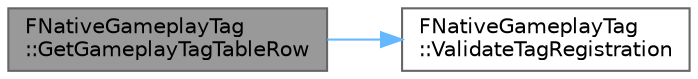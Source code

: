 digraph "FNativeGameplayTag::GetGameplayTagTableRow"
{
 // INTERACTIVE_SVG=YES
 // LATEX_PDF_SIZE
  bgcolor="transparent";
  edge [fontname=Helvetica,fontsize=10,labelfontname=Helvetica,labelfontsize=10];
  node [fontname=Helvetica,fontsize=10,shape=box,height=0.2,width=0.4];
  rankdir="LR";
  Node1 [id="Node000001",label="FNativeGameplayTag\l::GetGameplayTagTableRow",height=0.2,width=0.4,color="gray40", fillcolor="grey60", style="filled", fontcolor="black",tooltip=" "];
  Node1 -> Node2 [id="edge1_Node000001_Node000002",color="steelblue1",style="solid",tooltip=" "];
  Node2 [id="Node000002",label="FNativeGameplayTag\l::ValidateTagRegistration",height=0.2,width=0.4,color="grey40", fillcolor="white", style="filled",URL="$db/d91/classFNativeGameplayTag.html#a204901fbf7cfcc791560935363247ccf",tooltip=" "];
}
